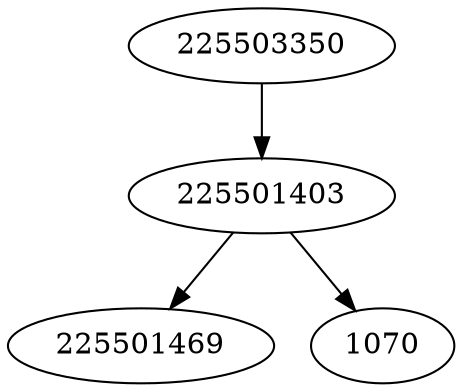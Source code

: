 strict digraph  {
225503350;
225501403;
225501469;
1070;
225503350 -> 225501403;
225501403 -> 1070;
225501403 -> 225501469;
}
